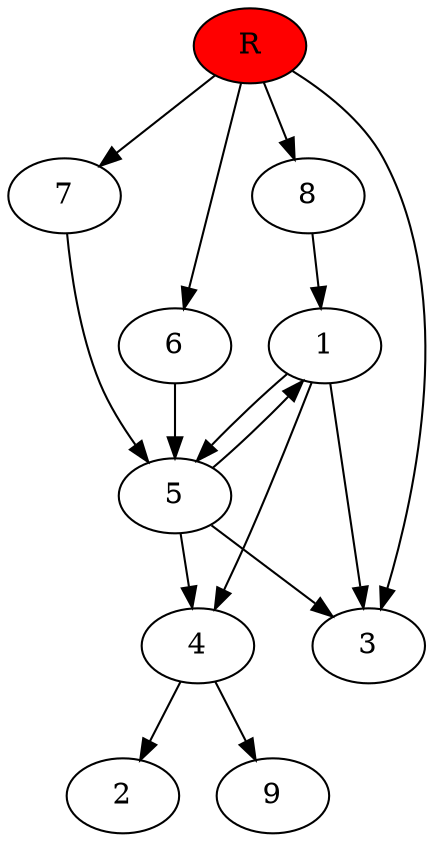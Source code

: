 digraph prb45115 {
	1
	2
	3
	4
	5
	6
	7
	8
	R [fillcolor="#ff0000" style=filled]
	1 -> 3
	1 -> 4
	1 -> 5
	4 -> 2
	4 -> 9
	5 -> 1
	5 -> 3
	5 -> 4
	6 -> 5
	7 -> 5
	8 -> 1
	R -> 3
	R -> 6
	R -> 7
	R -> 8
}
